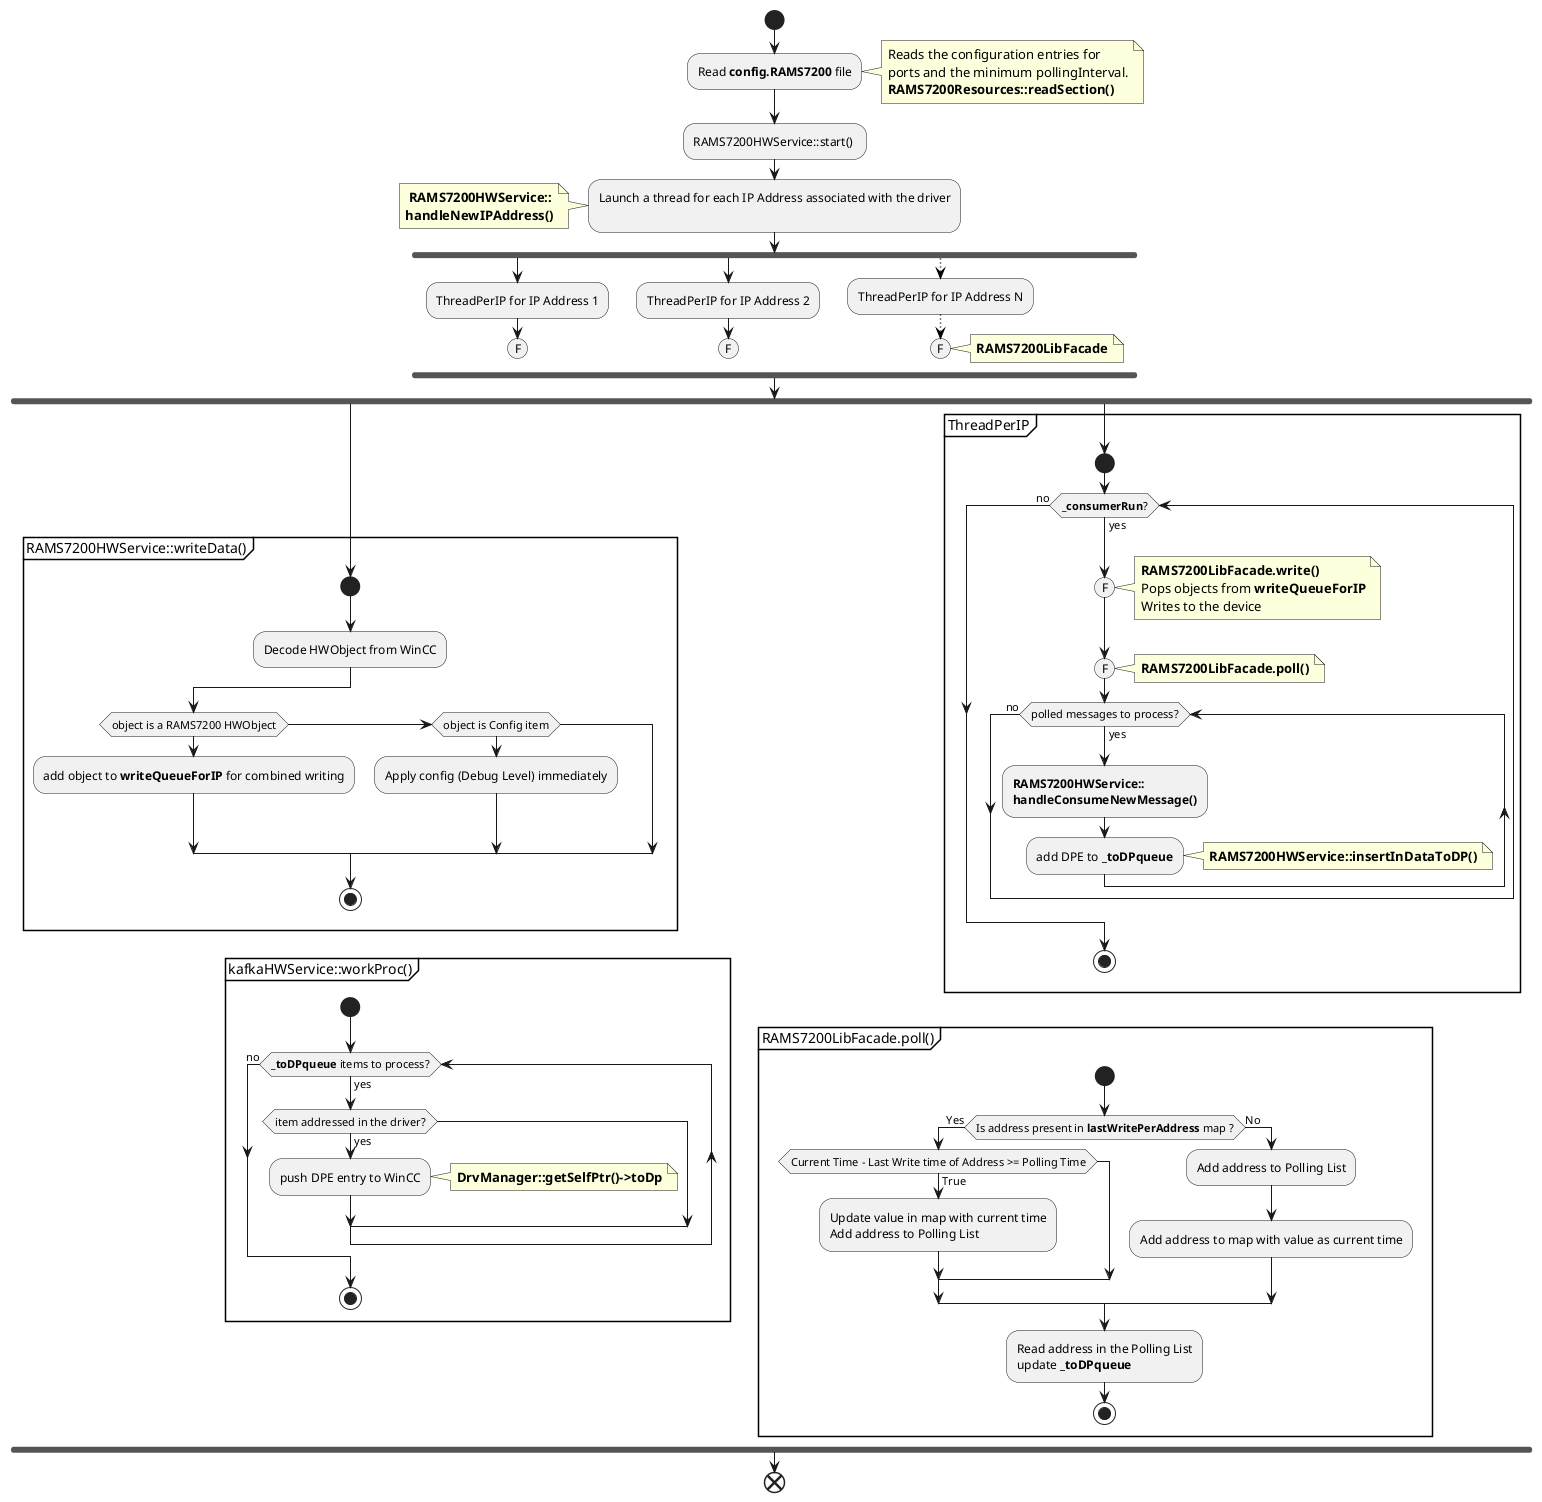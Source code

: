 @startuml
start

:Read <b>config.RAMS7200</b> file;
note right
    Reads the configuration entries for 
    ports and the minimum pollingInterval.
    <b>RAMS7200Resources::readSection()</b>
end note   
:RAMS7200HWService::start() ;

:Launch a thread for each IP Address associated with the driver
;
note left
    <b> RAMS7200HWService::
    <b>handleNewIPAddress()
end note
fork
    :ThreadPerIP for IP Address 1;
    (F)
    detach
fork again
    :ThreadPerIP for IP Address 2;
    (F)
    detach
fork again 
    -[#black,dotted]->
    :ThreadPerIP for IP Address N;
    -[#black,dotted]->
    (F)
    note right
        <b>RAMS7200LibFacade</b>
    end note    
    detach
end fork


fork
    partition RAMS7200HWService::writeData() {
        start
        :Decode HWObject from WinCC;
        if(object is a RAMS7200 HWObject) then
            :add object to <b>writeQueueForIP</b> for combined writing;
        else if(object is Config item) then
            :Apply config (Debug Level) immediately;
        endif
        stop
    }
    partition kafkaHWService::workProc() {
        start
        while (<b>_toDPqueue</b> items to process?) is (yes)
            if (item addressed in the driver?) then (yes)
                :push DPE entry to WinCC;
                note right
                    <b>DrvManager::getSelfPtr()->toDp</b>
                end note
            endif
        endwhile (no)  
        stop
    }

fork again 
    skinparam ConditionEndStyle hline
    partition ThreadPerIP {
        start
        while(<b>_consumerRun</b>?) is (yes)
            (F)
            note right
                <b>RAMS7200LibFacade.write()</b>
                Pops objects from <b>writeQueueForIP</b>
                Writes to the device
            end note
            (F)
            note right 
                <b>RAMS7200LibFacade.poll()</b>
            end note
            while (polled messages to process?) is (yes)
                :<b>RAMS7200HWService::
                <b>handleConsumeNewMessage()</b>;
                :add DPE to <b>_toDPqueue</b>;
                note right
                    <b>RAMS7200HWService::insertInDataToDP()</b>
                end note
            endwhile (no)   
        endwhile (no)
        stop
    }
partition RAMS7200LibFacade.poll() {
    start
    if (Is address present in <b>lastWritePerAddress</b> map ?) then (Yes)
        if(Current Time - Last Write time of Address >= Polling Time) then (True)
            :Update value in map with current time
            Add address to Polling List;
        endif
    else (No)
        :Add address to Polling List;
        :Add address to map with value as current time; 
    endif
    :Read address in the Polling List
    update <b>_toDPqueue</b>;
    stop
}   

end fork


end
@enduml